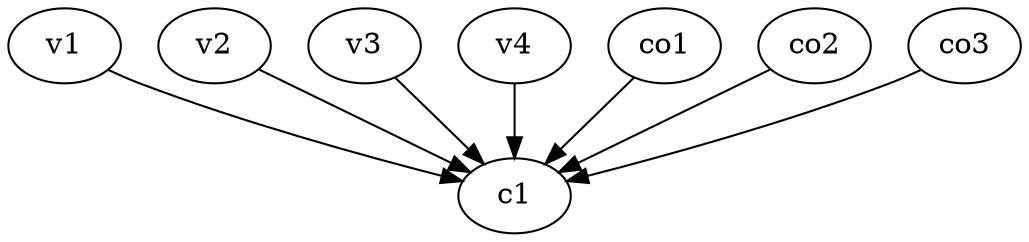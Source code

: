 strict digraph  {
c1;
v1;
v2;
v3;
v4;
co1;
co2;
co3;
v1 -> c1  [weight=1];
v2 -> c1  [weight=1];
v3 -> c1  [weight=1];
v4 -> c1  [weight=1];
co1 -> c1  [weight=1];
co2 -> c1  [weight=1];
co3 -> c1  [weight=1];
}
